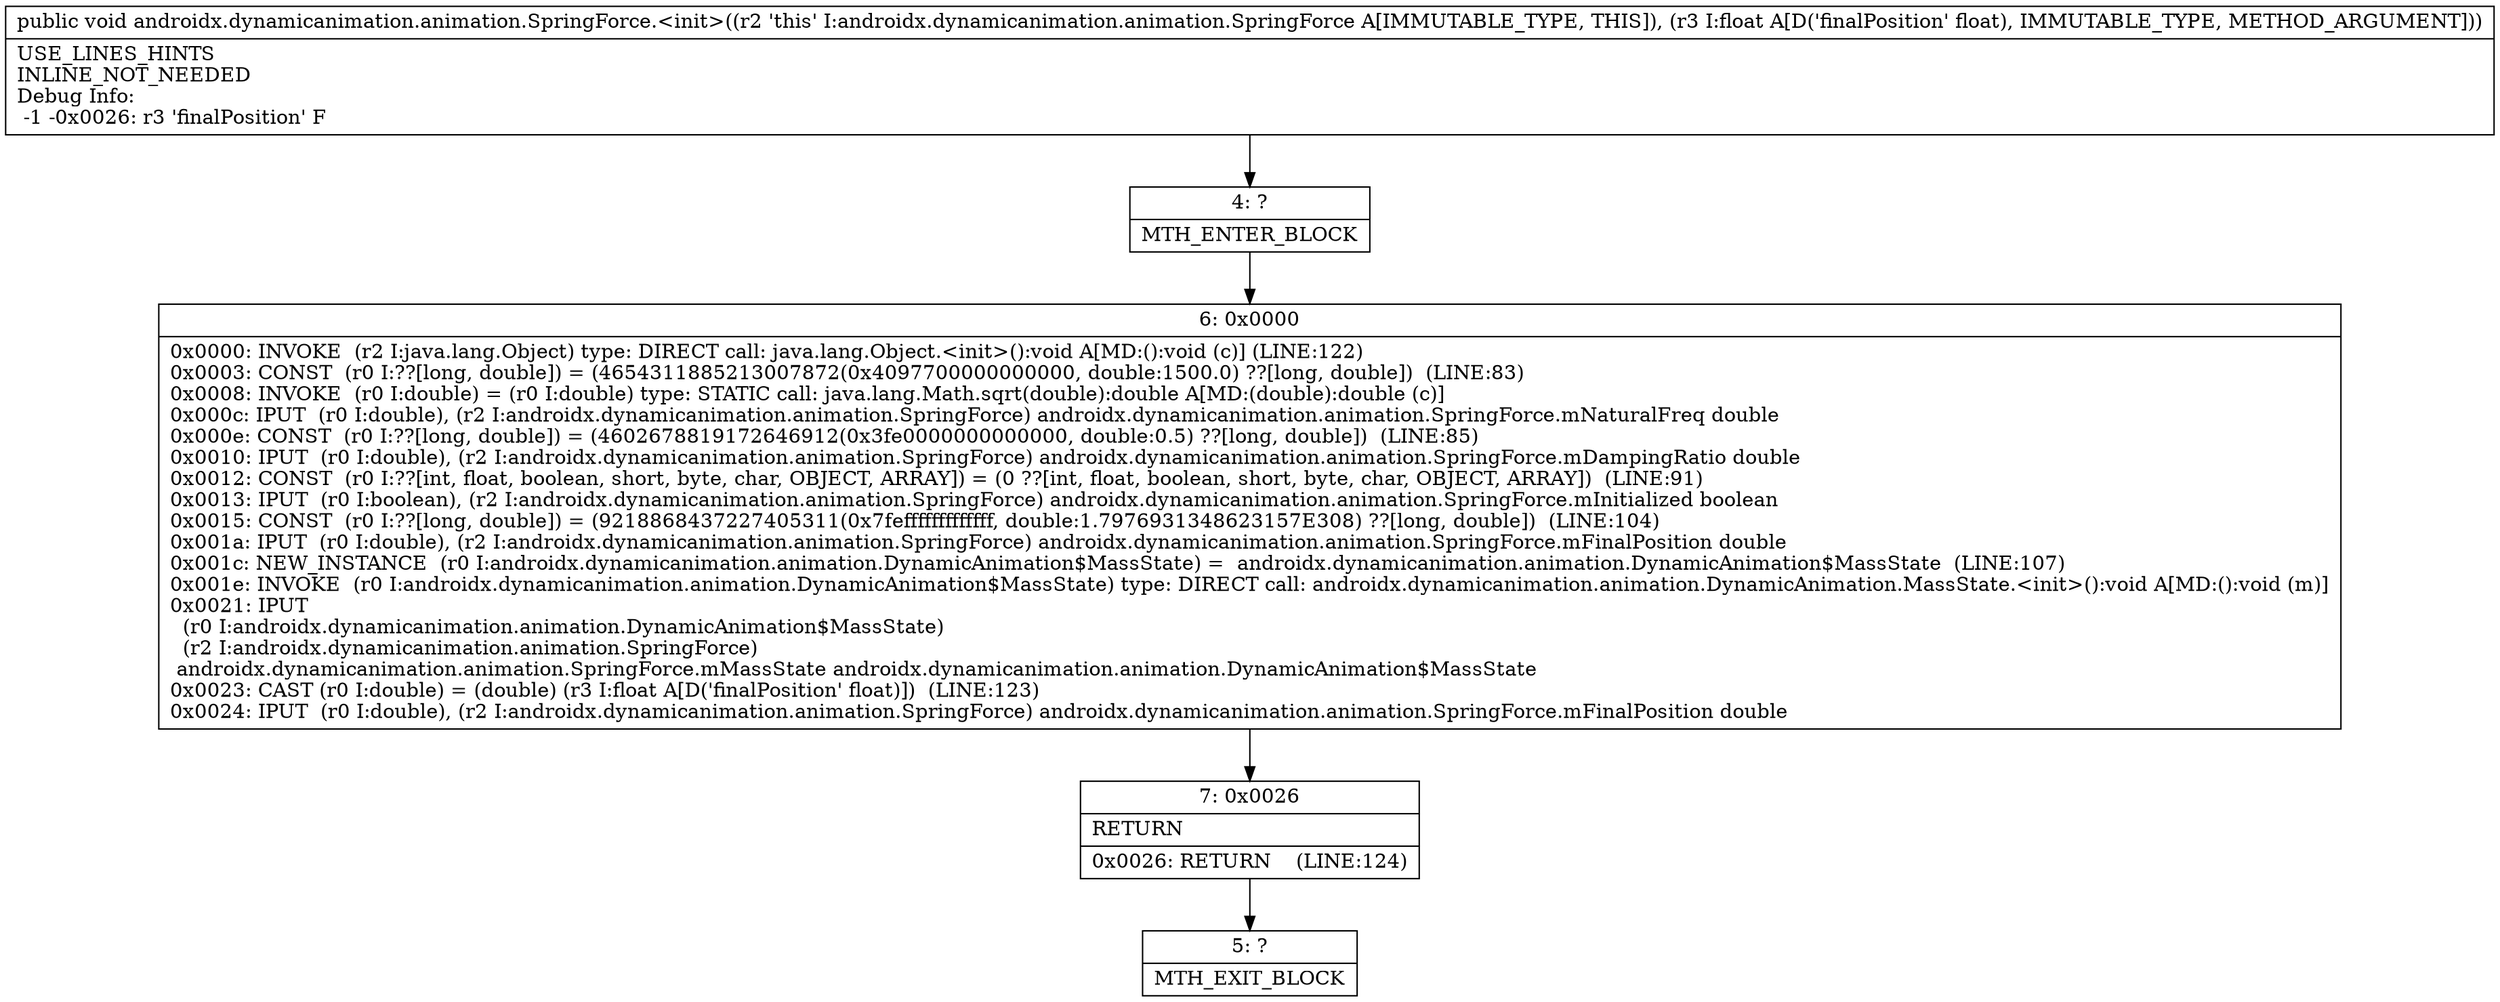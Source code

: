digraph "CFG forandroidx.dynamicanimation.animation.SpringForce.\<init\>(F)V" {
Node_4 [shape=record,label="{4\:\ ?|MTH_ENTER_BLOCK\l}"];
Node_6 [shape=record,label="{6\:\ 0x0000|0x0000: INVOKE  (r2 I:java.lang.Object) type: DIRECT call: java.lang.Object.\<init\>():void A[MD:():void (c)] (LINE:122)\l0x0003: CONST  (r0 I:??[long, double]) = (4654311885213007872(0x4097700000000000, double:1500.0) ??[long, double])  (LINE:83)\l0x0008: INVOKE  (r0 I:double) = (r0 I:double) type: STATIC call: java.lang.Math.sqrt(double):double A[MD:(double):double (c)]\l0x000c: IPUT  (r0 I:double), (r2 I:androidx.dynamicanimation.animation.SpringForce) androidx.dynamicanimation.animation.SpringForce.mNaturalFreq double \l0x000e: CONST  (r0 I:??[long, double]) = (4602678819172646912(0x3fe0000000000000, double:0.5) ??[long, double])  (LINE:85)\l0x0010: IPUT  (r0 I:double), (r2 I:androidx.dynamicanimation.animation.SpringForce) androidx.dynamicanimation.animation.SpringForce.mDampingRatio double \l0x0012: CONST  (r0 I:??[int, float, boolean, short, byte, char, OBJECT, ARRAY]) = (0 ??[int, float, boolean, short, byte, char, OBJECT, ARRAY])  (LINE:91)\l0x0013: IPUT  (r0 I:boolean), (r2 I:androidx.dynamicanimation.animation.SpringForce) androidx.dynamicanimation.animation.SpringForce.mInitialized boolean \l0x0015: CONST  (r0 I:??[long, double]) = (9218868437227405311(0x7fefffffffffffff, double:1.7976931348623157E308) ??[long, double])  (LINE:104)\l0x001a: IPUT  (r0 I:double), (r2 I:androidx.dynamicanimation.animation.SpringForce) androidx.dynamicanimation.animation.SpringForce.mFinalPosition double \l0x001c: NEW_INSTANCE  (r0 I:androidx.dynamicanimation.animation.DynamicAnimation$MassState) =  androidx.dynamicanimation.animation.DynamicAnimation$MassState  (LINE:107)\l0x001e: INVOKE  (r0 I:androidx.dynamicanimation.animation.DynamicAnimation$MassState) type: DIRECT call: androidx.dynamicanimation.animation.DynamicAnimation.MassState.\<init\>():void A[MD:():void (m)]\l0x0021: IPUT  \l  (r0 I:androidx.dynamicanimation.animation.DynamicAnimation$MassState)\l  (r2 I:androidx.dynamicanimation.animation.SpringForce)\l androidx.dynamicanimation.animation.SpringForce.mMassState androidx.dynamicanimation.animation.DynamicAnimation$MassState \l0x0023: CAST (r0 I:double) = (double) (r3 I:float A[D('finalPosition' float)])  (LINE:123)\l0x0024: IPUT  (r0 I:double), (r2 I:androidx.dynamicanimation.animation.SpringForce) androidx.dynamicanimation.animation.SpringForce.mFinalPosition double \l}"];
Node_7 [shape=record,label="{7\:\ 0x0026|RETURN\l|0x0026: RETURN    (LINE:124)\l}"];
Node_5 [shape=record,label="{5\:\ ?|MTH_EXIT_BLOCK\l}"];
MethodNode[shape=record,label="{public void androidx.dynamicanimation.animation.SpringForce.\<init\>((r2 'this' I:androidx.dynamicanimation.animation.SpringForce A[IMMUTABLE_TYPE, THIS]), (r3 I:float A[D('finalPosition' float), IMMUTABLE_TYPE, METHOD_ARGUMENT]))  | USE_LINES_HINTS\lINLINE_NOT_NEEDED\lDebug Info:\l  \-1 \-0x0026: r3 'finalPosition' F\l}"];
MethodNode -> Node_4;Node_4 -> Node_6;
Node_6 -> Node_7;
Node_7 -> Node_5;
}

